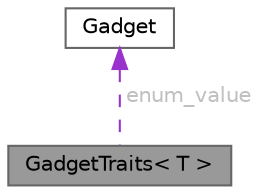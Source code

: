 digraph "GadgetTraits&lt; T &gt;"
{
 // LATEX_PDF_SIZE
  bgcolor="transparent";
  edge [fontname=Helvetica,fontsize=10,labelfontname=Helvetica,labelfontsize=10];
  node [fontname=Helvetica,fontsize=10,shape=box,height=0.2,width=0.4];
  Node1 [id="Node000001",label="GadgetTraits\< T \>",height=0.2,width=0.4,color="gray40", fillcolor="grey60", style="filled", fontcolor="black",tooltip=" "];
  Node2 -> Node1 [id="edge2_Node000001_Node000002",dir="back",color="darkorchid3",style="dashed",tooltip=" ",label=" enum_value",fontcolor="grey" ];
  Node2 [id="Node000002",label="Gadget",height=0.2,width=0.4,color="gray40", fillcolor="white", style="filled",URL="$classGadget.html",tooltip=" "];
}
